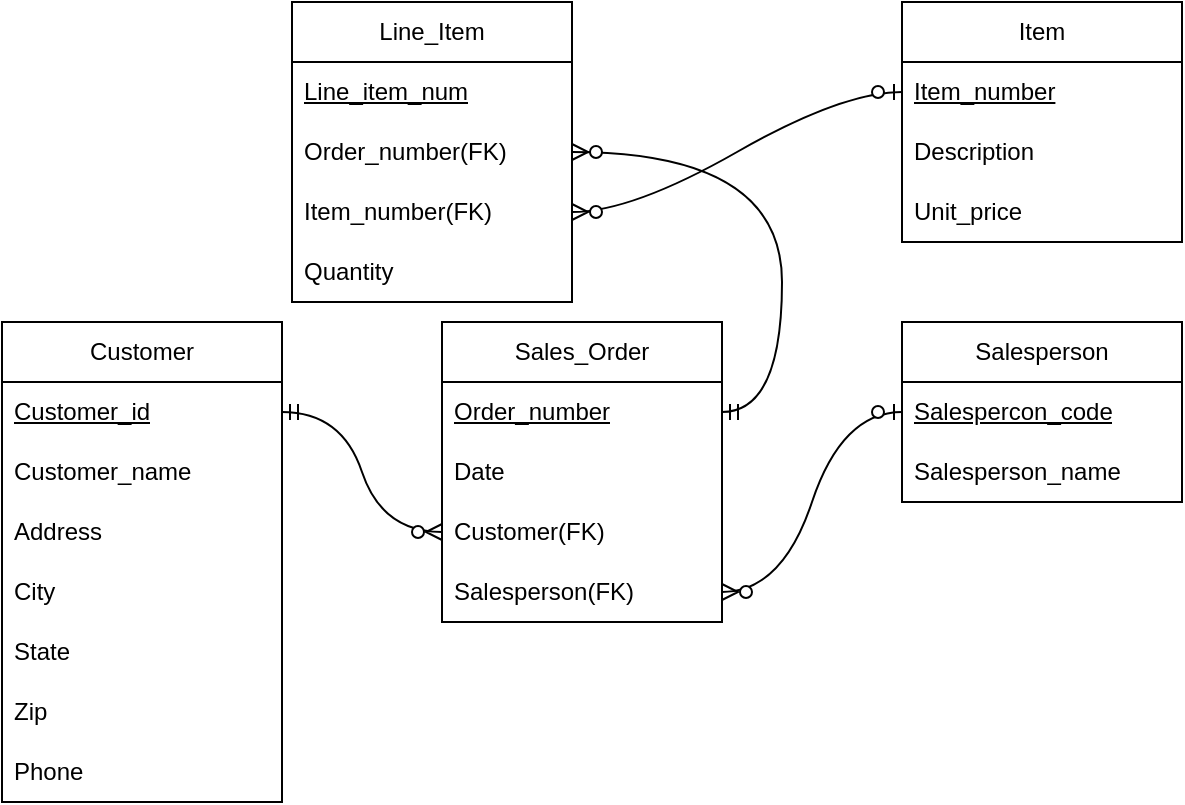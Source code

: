 <mxfile version="24.7.16">
  <diagram id="R2lEEEUBdFMjLlhIrx00" name="Page-1">
    <mxGraphModel dx="591" dy="374" grid="1" gridSize="10" guides="1" tooltips="1" connect="1" arrows="1" fold="1" page="1" pageScale="1" pageWidth="850" pageHeight="1100" math="0" shadow="0" extFonts="Permanent Marker^https://fonts.googleapis.com/css?family=Permanent+Marker">
      <root>
        <mxCell id="0" />
        <mxCell id="1" parent="0" />
        <mxCell id="OTWpFENFbDCSaITIzMnm-35" value="Customer" style="swimlane;fontStyle=0;childLayout=stackLayout;horizontal=1;startSize=30;horizontalStack=0;resizeParent=1;resizeParentMax=0;resizeLast=0;collapsible=1;marginBottom=0;whiteSpace=wrap;html=1;" vertex="1" parent="1">
          <mxGeometry x="45" y="240" width="140" height="240" as="geometry" />
        </mxCell>
        <mxCell id="OTWpFENFbDCSaITIzMnm-36" value="&lt;u&gt;Customer_id&lt;/u&gt;" style="text;strokeColor=none;fillColor=none;align=left;verticalAlign=middle;spacingLeft=4;spacingRight=4;overflow=hidden;points=[[0,0.5],[1,0.5]];portConstraint=eastwest;rotatable=0;whiteSpace=wrap;html=1;" vertex="1" parent="OTWpFENFbDCSaITIzMnm-35">
          <mxGeometry y="30" width="140" height="30" as="geometry" />
        </mxCell>
        <mxCell id="OTWpFENFbDCSaITIzMnm-38" value="Customer_name" style="text;strokeColor=none;fillColor=none;align=left;verticalAlign=middle;spacingLeft=4;spacingRight=4;overflow=hidden;points=[[0,0.5],[1,0.5]];portConstraint=eastwest;rotatable=0;whiteSpace=wrap;html=1;" vertex="1" parent="OTWpFENFbDCSaITIzMnm-35">
          <mxGeometry y="60" width="140" height="30" as="geometry" />
        </mxCell>
        <mxCell id="OTWpFENFbDCSaITIzMnm-56" value="Address" style="text;strokeColor=none;fillColor=none;align=left;verticalAlign=middle;spacingLeft=4;spacingRight=4;overflow=hidden;points=[[0,0.5],[1,0.5]];portConstraint=eastwest;rotatable=0;whiteSpace=wrap;html=1;" vertex="1" parent="OTWpFENFbDCSaITIzMnm-35">
          <mxGeometry y="90" width="140" height="30" as="geometry" />
        </mxCell>
        <mxCell id="OTWpFENFbDCSaITIzMnm-57" value="City" style="text;strokeColor=none;fillColor=none;align=left;verticalAlign=middle;spacingLeft=4;spacingRight=4;overflow=hidden;points=[[0,0.5],[1,0.5]];portConstraint=eastwest;rotatable=0;whiteSpace=wrap;html=1;" vertex="1" parent="OTWpFENFbDCSaITIzMnm-35">
          <mxGeometry y="120" width="140" height="30" as="geometry" />
        </mxCell>
        <mxCell id="OTWpFENFbDCSaITIzMnm-59" value="State" style="text;strokeColor=none;fillColor=none;align=left;verticalAlign=middle;spacingLeft=4;spacingRight=4;overflow=hidden;points=[[0,0.5],[1,0.5]];portConstraint=eastwest;rotatable=0;whiteSpace=wrap;html=1;" vertex="1" parent="OTWpFENFbDCSaITIzMnm-35">
          <mxGeometry y="150" width="140" height="30" as="geometry" />
        </mxCell>
        <mxCell id="OTWpFENFbDCSaITIzMnm-60" value="Zip" style="text;strokeColor=none;fillColor=none;align=left;verticalAlign=middle;spacingLeft=4;spacingRight=4;overflow=hidden;points=[[0,0.5],[1,0.5]];portConstraint=eastwest;rotatable=0;whiteSpace=wrap;html=1;" vertex="1" parent="OTWpFENFbDCSaITIzMnm-35">
          <mxGeometry y="180" width="140" height="30" as="geometry" />
        </mxCell>
        <mxCell id="OTWpFENFbDCSaITIzMnm-58" value="Phone" style="text;strokeColor=none;fillColor=none;align=left;verticalAlign=middle;spacingLeft=4;spacingRight=4;overflow=hidden;points=[[0,0.5],[1,0.5]];portConstraint=eastwest;rotatable=0;whiteSpace=wrap;html=1;" vertex="1" parent="OTWpFENFbDCSaITIzMnm-35">
          <mxGeometry y="210" width="140" height="30" as="geometry" />
        </mxCell>
        <mxCell id="OTWpFENFbDCSaITIzMnm-40" value="Sales_Order" style="swimlane;fontStyle=0;childLayout=stackLayout;horizontal=1;startSize=30;horizontalStack=0;resizeParent=1;resizeParentMax=0;resizeLast=0;collapsible=1;marginBottom=0;whiteSpace=wrap;html=1;" vertex="1" parent="1">
          <mxGeometry x="265" y="240" width="140" height="150" as="geometry" />
        </mxCell>
        <mxCell id="OTWpFENFbDCSaITIzMnm-41" value="&lt;u&gt;Order_number&lt;/u&gt;" style="text;strokeColor=none;fillColor=none;align=left;verticalAlign=middle;spacingLeft=4;spacingRight=4;overflow=hidden;points=[[0,0.5],[1,0.5]];portConstraint=eastwest;rotatable=0;whiteSpace=wrap;html=1;" vertex="1" parent="OTWpFENFbDCSaITIzMnm-40">
          <mxGeometry y="30" width="140" height="30" as="geometry" />
        </mxCell>
        <mxCell id="OTWpFENFbDCSaITIzMnm-42" value="Date" style="text;strokeColor=none;fillColor=none;align=left;verticalAlign=middle;spacingLeft=4;spacingRight=4;overflow=hidden;points=[[0,0.5],[1,0.5]];portConstraint=eastwest;rotatable=0;whiteSpace=wrap;html=1;" vertex="1" parent="OTWpFENFbDCSaITIzMnm-40">
          <mxGeometry y="60" width="140" height="30" as="geometry" />
        </mxCell>
        <mxCell id="OTWpFENFbDCSaITIzMnm-61" value="Customer(FK)" style="text;strokeColor=none;fillColor=none;align=left;verticalAlign=middle;spacingLeft=4;spacingRight=4;overflow=hidden;points=[[0,0.5],[1,0.5]];portConstraint=eastwest;rotatable=0;whiteSpace=wrap;html=1;" vertex="1" parent="OTWpFENFbDCSaITIzMnm-40">
          <mxGeometry y="90" width="140" height="30" as="geometry" />
        </mxCell>
        <mxCell id="OTWpFENFbDCSaITIzMnm-43" value="Salesperson(FK)" style="text;strokeColor=none;fillColor=none;align=left;verticalAlign=middle;spacingLeft=4;spacingRight=4;overflow=hidden;points=[[0,0.5],[1,0.5]];portConstraint=eastwest;rotatable=0;whiteSpace=wrap;html=1;" vertex="1" parent="OTWpFENFbDCSaITIzMnm-40">
          <mxGeometry y="120" width="140" height="30" as="geometry" />
        </mxCell>
        <mxCell id="OTWpFENFbDCSaITIzMnm-44" value="Item" style="swimlane;fontStyle=0;childLayout=stackLayout;horizontal=1;startSize=30;horizontalStack=0;resizeParent=1;resizeParentMax=0;resizeLast=0;collapsible=1;marginBottom=0;whiteSpace=wrap;html=1;" vertex="1" parent="1">
          <mxGeometry x="495" y="80" width="140" height="120" as="geometry" />
        </mxCell>
        <mxCell id="OTWpFENFbDCSaITIzMnm-45" value="&lt;u&gt;Item_number&lt;/u&gt;" style="text;strokeColor=none;fillColor=none;align=left;verticalAlign=middle;spacingLeft=4;spacingRight=4;overflow=hidden;points=[[0,0.5],[1,0.5]];portConstraint=eastwest;rotatable=0;whiteSpace=wrap;html=1;" vertex="1" parent="OTWpFENFbDCSaITIzMnm-44">
          <mxGeometry y="30" width="140" height="30" as="geometry" />
        </mxCell>
        <mxCell id="OTWpFENFbDCSaITIzMnm-46" value="Description" style="text;strokeColor=none;fillColor=none;align=left;verticalAlign=middle;spacingLeft=4;spacingRight=4;overflow=hidden;points=[[0,0.5],[1,0.5]];portConstraint=eastwest;rotatable=0;whiteSpace=wrap;html=1;" vertex="1" parent="OTWpFENFbDCSaITIzMnm-44">
          <mxGeometry y="60" width="140" height="30" as="geometry" />
        </mxCell>
        <mxCell id="OTWpFENFbDCSaITIzMnm-62" value="Unit_price" style="text;strokeColor=none;fillColor=none;align=left;verticalAlign=middle;spacingLeft=4;spacingRight=4;overflow=hidden;points=[[0,0.5],[1,0.5]];portConstraint=eastwest;rotatable=0;whiteSpace=wrap;html=1;" vertex="1" parent="OTWpFENFbDCSaITIzMnm-44">
          <mxGeometry y="90" width="140" height="30" as="geometry" />
        </mxCell>
        <mxCell id="OTWpFENFbDCSaITIzMnm-48" value="Line_Item" style="swimlane;fontStyle=0;childLayout=stackLayout;horizontal=1;startSize=30;horizontalStack=0;resizeParent=1;resizeParentMax=0;resizeLast=0;collapsible=1;marginBottom=0;whiteSpace=wrap;html=1;" vertex="1" parent="1">
          <mxGeometry x="190" y="80" width="140" height="150" as="geometry" />
        </mxCell>
        <mxCell id="OTWpFENFbDCSaITIzMnm-63" value="&lt;u&gt;Line_item_num&lt;/u&gt;" style="text;strokeColor=none;fillColor=none;align=left;verticalAlign=middle;spacingLeft=4;spacingRight=4;overflow=hidden;points=[[0,0.5],[1,0.5]];portConstraint=eastwest;rotatable=0;whiteSpace=wrap;html=1;" vertex="1" parent="OTWpFENFbDCSaITIzMnm-48">
          <mxGeometry y="30" width="140" height="30" as="geometry" />
        </mxCell>
        <mxCell id="OTWpFENFbDCSaITIzMnm-49" value="Order_number(FK)" style="text;strokeColor=none;fillColor=none;align=left;verticalAlign=middle;spacingLeft=4;spacingRight=4;overflow=hidden;points=[[0,0.5],[1,0.5]];portConstraint=eastwest;rotatable=0;whiteSpace=wrap;html=1;" vertex="1" parent="OTWpFENFbDCSaITIzMnm-48">
          <mxGeometry y="60" width="140" height="30" as="geometry" />
        </mxCell>
        <mxCell id="OTWpFENFbDCSaITIzMnm-50" value="Item_number(FK)" style="text;strokeColor=none;fillColor=none;align=left;verticalAlign=middle;spacingLeft=4;spacingRight=4;overflow=hidden;points=[[0,0.5],[1,0.5]];portConstraint=eastwest;rotatable=0;whiteSpace=wrap;html=1;" vertex="1" parent="OTWpFENFbDCSaITIzMnm-48">
          <mxGeometry y="90" width="140" height="30" as="geometry" />
        </mxCell>
        <mxCell id="OTWpFENFbDCSaITIzMnm-51" value="Quantity" style="text;strokeColor=none;fillColor=none;align=left;verticalAlign=middle;spacingLeft=4;spacingRight=4;overflow=hidden;points=[[0,0.5],[1,0.5]];portConstraint=eastwest;rotatable=0;whiteSpace=wrap;html=1;" vertex="1" parent="OTWpFENFbDCSaITIzMnm-48">
          <mxGeometry y="120" width="140" height="30" as="geometry" />
        </mxCell>
        <mxCell id="OTWpFENFbDCSaITIzMnm-52" value="Salesperson" style="swimlane;fontStyle=0;childLayout=stackLayout;horizontal=1;startSize=30;horizontalStack=0;resizeParent=1;resizeParentMax=0;resizeLast=0;collapsible=1;marginBottom=0;whiteSpace=wrap;html=1;" vertex="1" parent="1">
          <mxGeometry x="495" y="240" width="140" height="90" as="geometry" />
        </mxCell>
        <mxCell id="OTWpFENFbDCSaITIzMnm-53" value="&lt;u&gt;Salespercon_code&lt;/u&gt;" style="text;strokeColor=none;fillColor=none;align=left;verticalAlign=middle;spacingLeft=4;spacingRight=4;overflow=hidden;points=[[0,0.5],[1,0.5]];portConstraint=eastwest;rotatable=0;whiteSpace=wrap;html=1;" vertex="1" parent="OTWpFENFbDCSaITIzMnm-52">
          <mxGeometry y="30" width="140" height="30" as="geometry" />
        </mxCell>
        <mxCell id="OTWpFENFbDCSaITIzMnm-54" value="Salesperson_name" style="text;strokeColor=none;fillColor=none;align=left;verticalAlign=middle;spacingLeft=4;spacingRight=4;overflow=hidden;points=[[0,0.5],[1,0.5]];portConstraint=eastwest;rotatable=0;whiteSpace=wrap;html=1;" vertex="1" parent="OTWpFENFbDCSaITIzMnm-52">
          <mxGeometry y="60" width="140" height="30" as="geometry" />
        </mxCell>
        <mxCell id="OTWpFENFbDCSaITIzMnm-68" value="" style="edgeStyle=entityRelationEdgeStyle;fontSize=12;html=1;endArrow=ERzeroToMany;startArrow=ERmandOne;rounded=0;exitX=1;exitY=0.5;exitDx=0;exitDy=0;curved=1;" edge="1" parent="1" source="OTWpFENFbDCSaITIzMnm-36" target="OTWpFENFbDCSaITIzMnm-61">
          <mxGeometry width="100" height="100" relative="1" as="geometry">
            <mxPoint x="220" y="300" as="sourcePoint" />
            <mxPoint x="280" y="220" as="targetPoint" />
          </mxGeometry>
        </mxCell>
        <mxCell id="OTWpFENFbDCSaITIzMnm-71" value="" style="edgeStyle=entityRelationEdgeStyle;fontSize=12;html=1;endArrow=ERzeroToMany;startArrow=ERzeroToOne;rounded=0;curved=1;" edge="1" parent="1" source="OTWpFENFbDCSaITIzMnm-53" target="OTWpFENFbDCSaITIzMnm-43">
          <mxGeometry width="100" height="100" relative="1" as="geometry">
            <mxPoint x="330" y="290" as="sourcePoint" />
            <mxPoint x="430" y="190" as="targetPoint" />
          </mxGeometry>
        </mxCell>
        <mxCell id="OTWpFENFbDCSaITIzMnm-73" value="" style="edgeStyle=entityRelationEdgeStyle;fontSize=12;html=1;endArrow=ERzeroToMany;startArrow=ERzeroToOne;rounded=0;curved=1;" edge="1" parent="1" source="OTWpFENFbDCSaITIzMnm-45" target="OTWpFENFbDCSaITIzMnm-50">
          <mxGeometry width="100" height="100" relative="1" as="geometry">
            <mxPoint x="505" y="295" as="sourcePoint" />
            <mxPoint x="460" y="220" as="targetPoint" />
            <Array as="points">
              <mxPoint x="450" y="230" />
              <mxPoint x="520" y="370" />
            </Array>
          </mxGeometry>
        </mxCell>
        <mxCell id="OTWpFENFbDCSaITIzMnm-75" value="" style="edgeStyle=entityRelationEdgeStyle;fontSize=12;html=1;endArrow=ERzeroToMany;startArrow=ERmandOne;rounded=0;curved=1;" edge="1" parent="1" source="OTWpFENFbDCSaITIzMnm-41" target="OTWpFENFbDCSaITIzMnm-49">
          <mxGeometry width="100" height="100" relative="1" as="geometry">
            <mxPoint x="250" y="260" as="sourcePoint" />
            <mxPoint x="240" y="120" as="targetPoint" />
          </mxGeometry>
        </mxCell>
      </root>
    </mxGraphModel>
  </diagram>
</mxfile>
